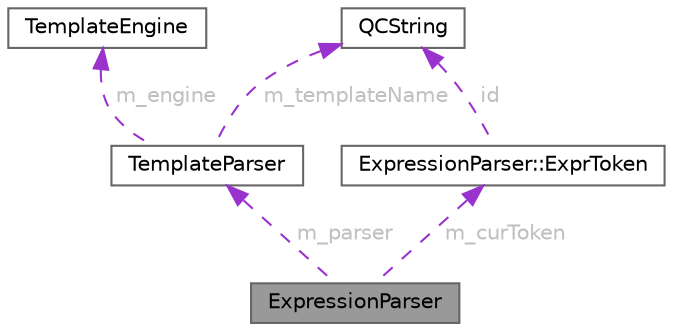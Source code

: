 digraph "ExpressionParser"
{
 // INTERACTIVE_SVG=YES
 // LATEX_PDF_SIZE
  bgcolor="transparent";
  edge [fontname=Helvetica,fontsize=10,labelfontname=Helvetica,labelfontsize=10];
  node [fontname=Helvetica,fontsize=10,shape=box,height=0.2,width=0.4];
  Node1 [id="Node000001",label="ExpressionParser",height=0.2,width=0.4,color="gray40", fillcolor="grey60", style="filled", fontcolor="black",tooltip="Recursive decent parser for Django style template expressions."];
  Node2 -> Node1 [id="edge1_Node000001_Node000002",dir="back",color="darkorchid3",style="dashed",tooltip=" ",label=" m_parser",fontcolor="grey" ];
  Node2 [id="Node000002",label="TemplateParser",height=0.2,width=0.4,color="gray40", fillcolor="white", style="filled",URL="$da/d25/class_template_parser.html",tooltip="Parser for templates."];
  Node3 -> Node2 [id="edge2_Node000002_Node000003",dir="back",color="darkorchid3",style="dashed",tooltip=" ",label=" m_engine",fontcolor="grey" ];
  Node3 [id="Node000003",label="TemplateEngine",height=0.2,width=0.4,color="gray40", fillcolor="white", style="filled",URL="$d0/d1d/class_template_engine.html",tooltip="Engine to create templates and template contexts."];
  Node4 -> Node2 [id="edge3_Node000002_Node000004",dir="back",color="darkorchid3",style="dashed",tooltip=" ",label=" m_templateName",fontcolor="grey" ];
  Node4 [id="Node000004",label="QCString",height=0.2,width=0.4,color="gray40", fillcolor="white", style="filled",URL="$d9/d45/class_q_c_string.html",tooltip="This is an alternative implementation of QCString."];
  Node5 -> Node1 [id="edge4_Node000001_Node000005",dir="back",color="darkorchid3",style="dashed",tooltip=" ",label=" m_curToken",fontcolor="grey" ];
  Node5 [id="Node000005",label="ExpressionParser::ExprToken",height=0.2,width=0.4,color="gray40", fillcolor="white", style="filled",URL="$d3/d2a/class_expression_parser_1_1_expr_token.html",tooltip="Class representing a token within an expression."];
  Node4 -> Node5 [id="edge5_Node000005_Node000004",dir="back",color="darkorchid3",style="dashed",tooltip=" ",label=" id",fontcolor="grey" ];
}

